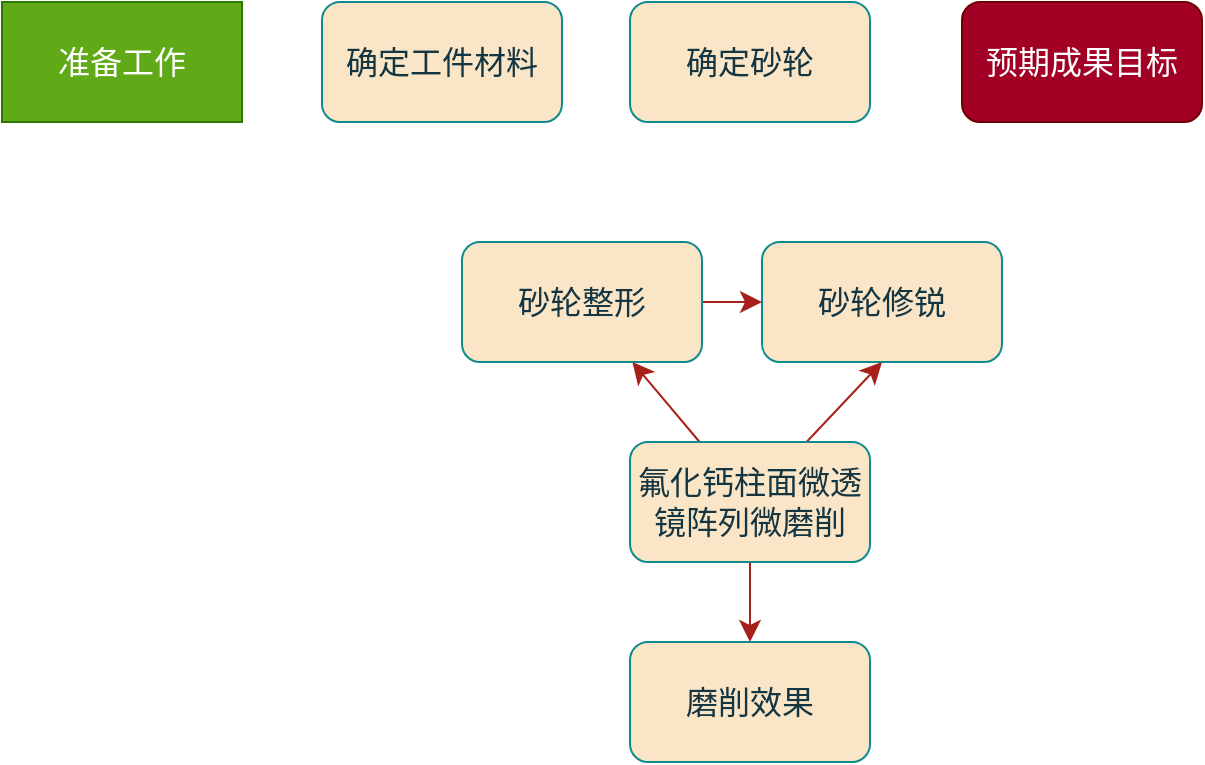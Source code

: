 <mxfile version="28.2.4">
  <diagram id="C5RBs43oDa-KdzZeNtuy" name="Page-1">
    <mxGraphModel dx="741" dy="500" grid="1" gridSize="10" guides="1" tooltips="1" connect="1" arrows="1" fold="1" page="1" pageScale="1" pageWidth="1920" pageHeight="1200" math="0" shadow="0">
      <root>
        <object label="" id="WIyWlLk6GJQsqaUBKTNV-0">
          <mxCell />
        </object>
        <mxCell id="WIyWlLk6GJQsqaUBKTNV-1" parent="WIyWlLk6GJQsqaUBKTNV-0" />
        <mxCell id="7HgC23ZyDXRJHsqai-rV-2" value="" style="edgeStyle=none;curved=1;rounded=0;orthogonalLoop=1;jettySize=auto;html=1;strokeColor=#A8201A;fontSize=12;fontColor=#143642;startSize=8;endSize=8;fillColor=#FAE5C7;" edge="1" parent="WIyWlLk6GJQsqaUBKTNV-1" source="7HgC23ZyDXRJHsqai-rV-0" target="7HgC23ZyDXRJHsqai-rV-1">
          <mxGeometry relative="1" as="geometry" />
        </mxCell>
        <mxCell id="7HgC23ZyDXRJHsqai-rV-8" style="edgeStyle=none;curved=1;rounded=0;orthogonalLoop=1;jettySize=auto;html=1;entryX=0.5;entryY=1;entryDx=0;entryDy=0;strokeColor=#A8201A;fontSize=12;fontColor=#143642;startSize=8;endSize=8;fillColor=#FAE5C7;" edge="1" parent="WIyWlLk6GJQsqaUBKTNV-1" source="7HgC23ZyDXRJHsqai-rV-0" target="7HgC23ZyDXRJHsqai-rV-3">
          <mxGeometry relative="1" as="geometry" />
        </mxCell>
        <mxCell id="7HgC23ZyDXRJHsqai-rV-10" value="" style="edgeStyle=none;curved=1;rounded=0;orthogonalLoop=1;jettySize=auto;html=1;strokeColor=#A8201A;fontSize=12;fontColor=#143642;startSize=8;endSize=8;fillColor=#FAE5C7;" edge="1" parent="WIyWlLk6GJQsqaUBKTNV-1" source="7HgC23ZyDXRJHsqai-rV-0" target="7HgC23ZyDXRJHsqai-rV-9">
          <mxGeometry relative="1" as="geometry" />
        </mxCell>
        <mxCell id="7HgC23ZyDXRJHsqai-rV-0" value="&lt;font data-font-src=&quot;https://fonts.googleapis.com/css?family=%E9%BB%91%E4%BD%93&quot; face=&quot;黑体&quot; style=&quot;font-size: 16px;&quot;&gt;氟化钙柱面微透镜阵列微磨削&lt;/font&gt;" style="rounded=1;whiteSpace=wrap;html=1;labelBackgroundColor=none;fillColor=#FAE5C7;strokeColor=#0F8B8D;fontColor=#143642;" vertex="1" parent="WIyWlLk6GJQsqaUBKTNV-1">
          <mxGeometry x="354" y="260" width="120" height="60" as="geometry" />
        </mxCell>
        <mxCell id="7HgC23ZyDXRJHsqai-rV-4" value="" style="edgeStyle=none;curved=1;rounded=0;orthogonalLoop=1;jettySize=auto;html=1;strokeColor=#A8201A;fontSize=12;fontColor=#143642;startSize=8;endSize=8;fillColor=#FAE5C7;" edge="1" parent="WIyWlLk6GJQsqaUBKTNV-1" source="7HgC23ZyDXRJHsqai-rV-1" target="7HgC23ZyDXRJHsqai-rV-3">
          <mxGeometry relative="1" as="geometry" />
        </mxCell>
        <mxCell id="7HgC23ZyDXRJHsqai-rV-1" value="&lt;font style=&quot;font-size: 16px;&quot;&gt;砂轮整形&lt;/font&gt;" style="rounded=1;whiteSpace=wrap;html=1;fillColor=#FAE5C7;strokeColor=#0F8B8D;fontColor=#143642;labelBackgroundColor=none;" vertex="1" parent="WIyWlLk6GJQsqaUBKTNV-1">
          <mxGeometry x="270" y="160" width="120" height="60" as="geometry" />
        </mxCell>
        <mxCell id="7HgC23ZyDXRJHsqai-rV-3" value="&lt;font style=&quot;font-size: 16px;&quot;&gt;砂轮修锐&lt;/font&gt;" style="whiteSpace=wrap;html=1;fillColor=#FAE5C7;strokeColor=#0F8B8D;fontColor=#143642;rounded=1;labelBackgroundColor=none;" vertex="1" parent="WIyWlLk6GJQsqaUBKTNV-1">
          <mxGeometry x="420" y="160" width="120" height="60" as="geometry" />
        </mxCell>
        <mxCell id="7HgC23ZyDXRJHsqai-rV-5" value="&lt;font style=&quot;font-size: 16px;&quot;&gt;确定砂轮&lt;/font&gt;" style="whiteSpace=wrap;html=1;fillColor=#FAE5C7;strokeColor=#0F8B8D;fontColor=#143642;rounded=1;labelBackgroundColor=none;" vertex="1" parent="WIyWlLk6GJQsqaUBKTNV-1">
          <mxGeometry x="354" y="40" width="120" height="60" as="geometry" />
        </mxCell>
        <mxCell id="7HgC23ZyDXRJHsqai-rV-9" value="&lt;font style=&quot;font-size: 16px;&quot;&gt;磨削效果&lt;/font&gt;" style="whiteSpace=wrap;html=1;fillColor=#FAE5C7;strokeColor=#0F8B8D;fontColor=#143642;rounded=1;labelBackgroundColor=none;align=center;verticalAlign=middle;fontFamily=Helvetica;fontSize=12;" vertex="1" parent="WIyWlLk6GJQsqaUBKTNV-1">
          <mxGeometry x="354" y="360" width="120" height="60" as="geometry" />
        </mxCell>
        <mxCell id="7HgC23ZyDXRJHsqai-rV-12" value="&lt;font style=&quot;font-size: 16px;&quot;&gt;准备工作&lt;/font&gt;" style="rounded=0;whiteSpace=wrap;html=1;strokeColor=#2D7600;fontColor=#ffffff;fillColor=#60a917;" vertex="1" parent="WIyWlLk6GJQsqaUBKTNV-1">
          <mxGeometry x="40" y="40" width="120" height="60" as="geometry" />
        </mxCell>
        <mxCell id="7HgC23ZyDXRJHsqai-rV-13" value="&lt;font style=&quot;font-size: 16px;&quot;&gt;确定工件材料&lt;/font&gt;" style="whiteSpace=wrap;html=1;fillColor=#FAE5C7;strokeColor=#0F8B8D;fontColor=#143642;rounded=1;labelBackgroundColor=none;" vertex="1" parent="WIyWlLk6GJQsqaUBKTNV-1">
          <mxGeometry x="200" y="40" width="120" height="60" as="geometry" />
        </mxCell>
        <mxCell id="7HgC23ZyDXRJHsqai-rV-14" value="&lt;font style=&quot;font-size: 16px;&quot;&gt;预期成果目标&lt;/font&gt;" style="whiteSpace=wrap;html=1;fillColor=#a20025;strokeColor=#6F0000;fontColor=#ffffff;rounded=1;labelBackgroundColor=none;" vertex="1" parent="WIyWlLk6GJQsqaUBKTNV-1">
          <mxGeometry x="520" y="40" width="120" height="60" as="geometry" />
        </mxCell>
      </root>
    </mxGraphModel>
  </diagram>
</mxfile>
